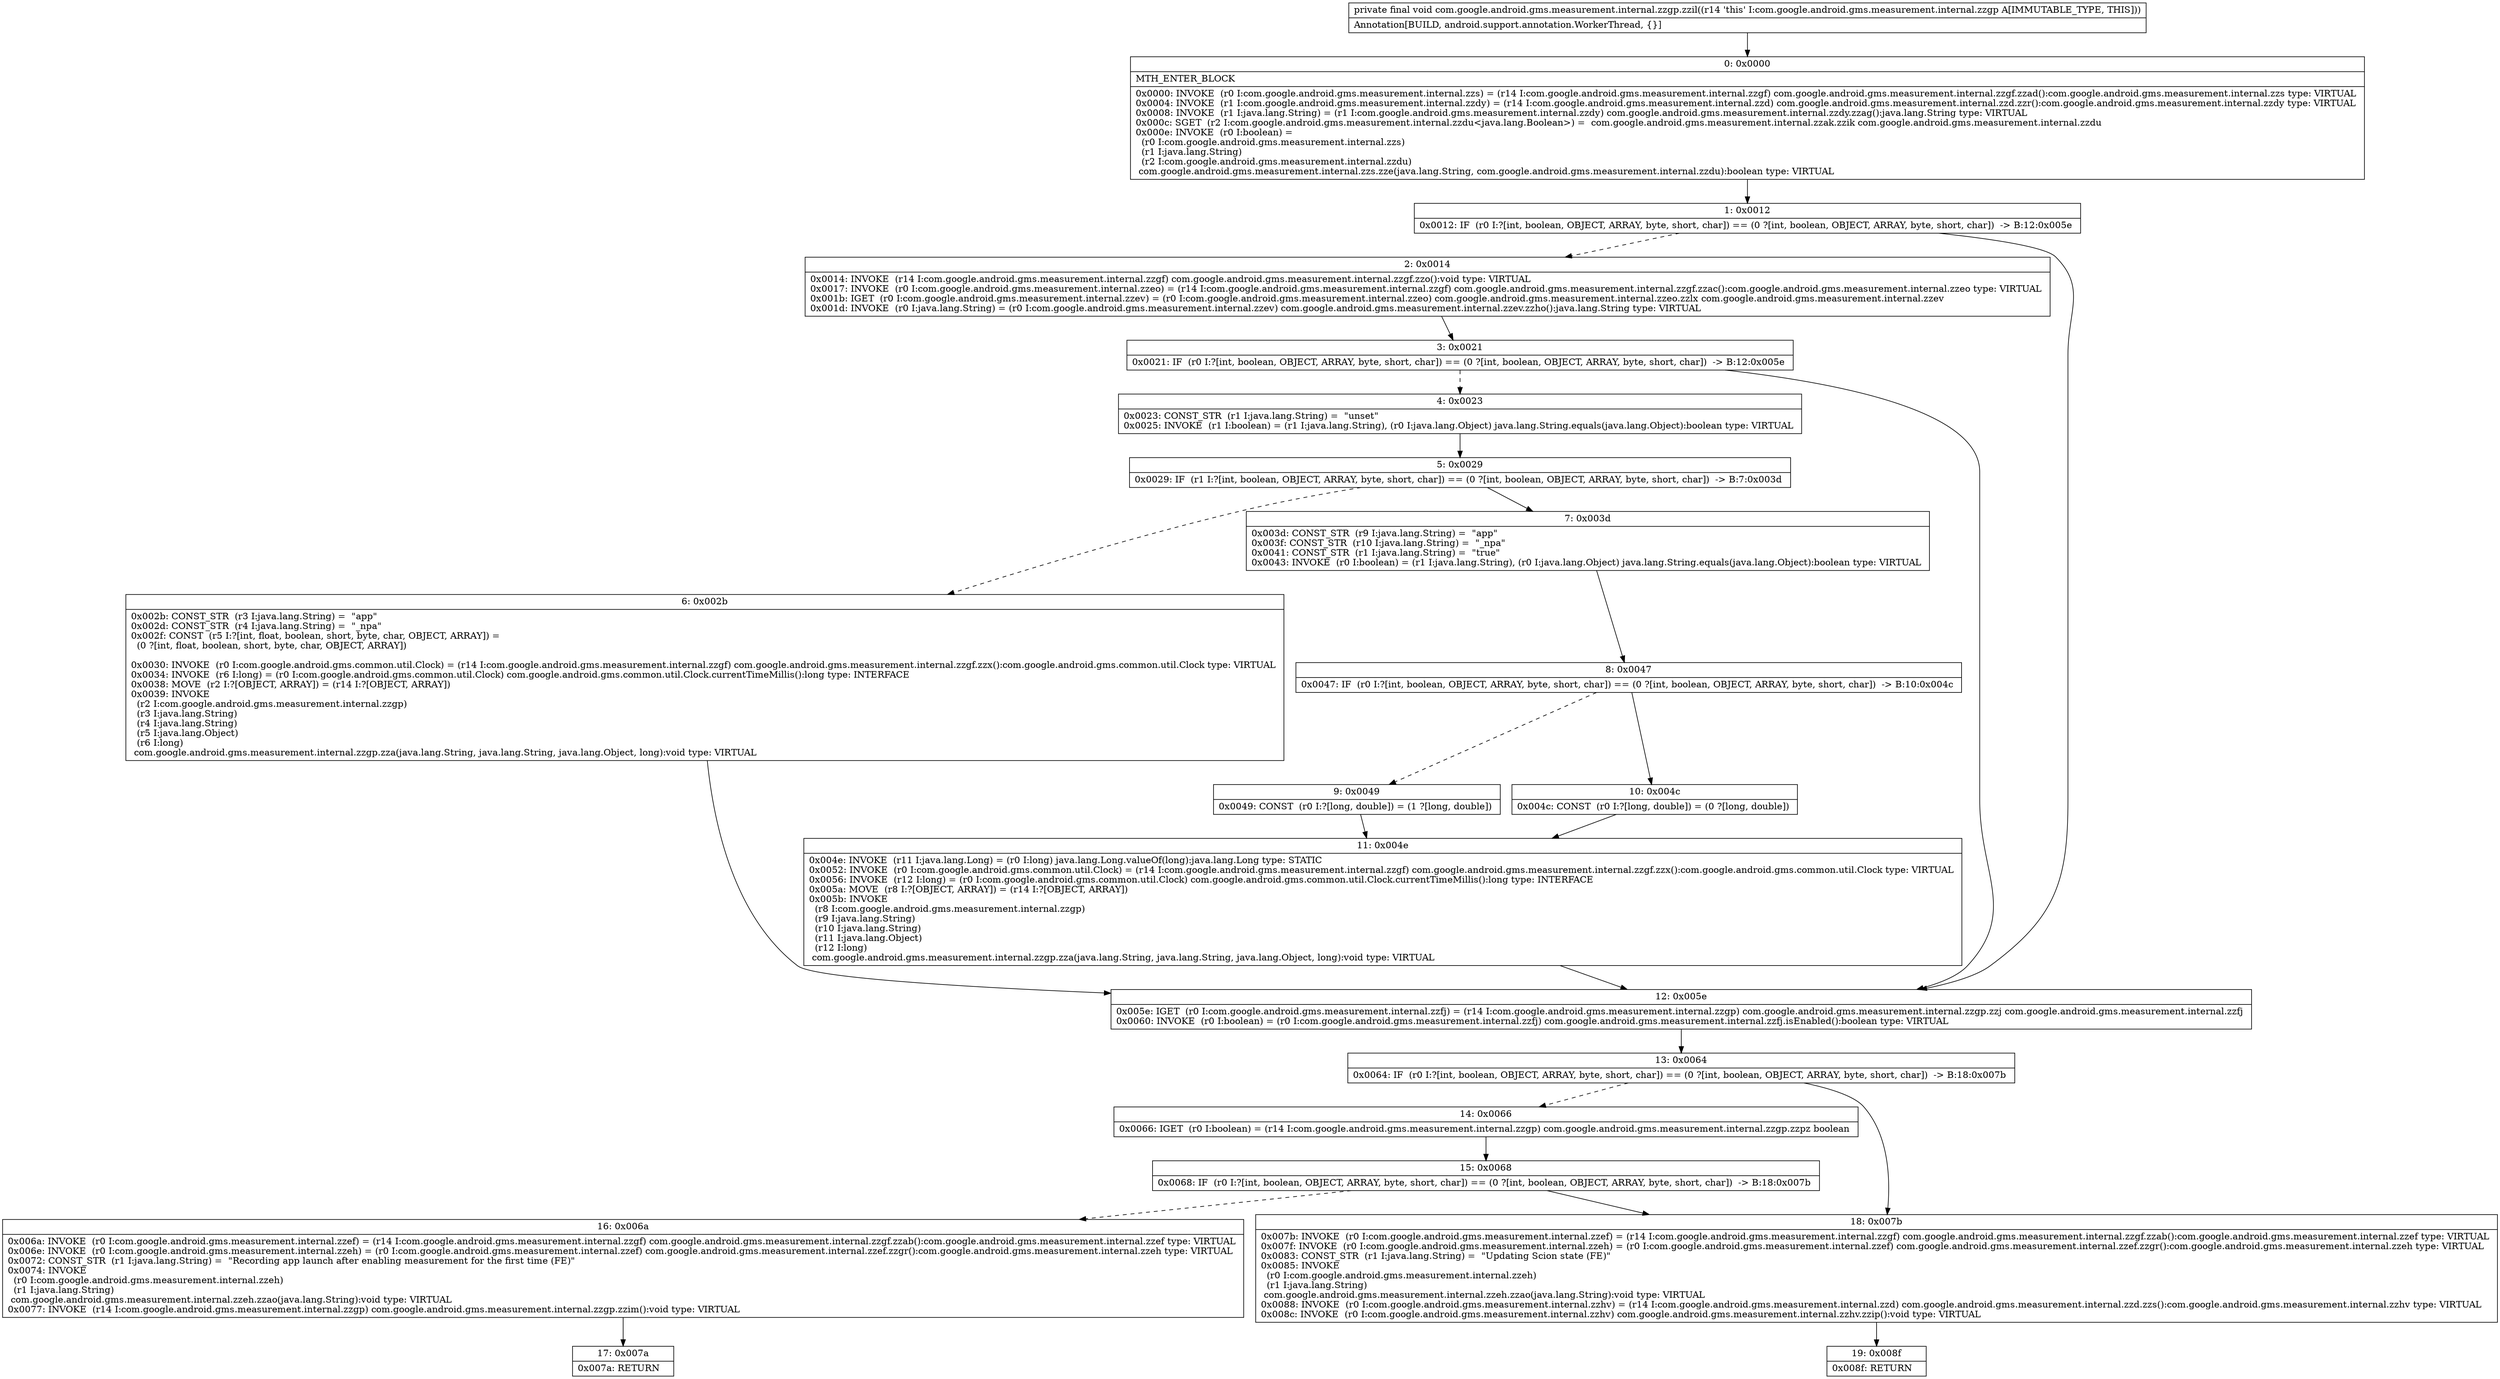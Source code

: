 digraph "CFG forcom.google.android.gms.measurement.internal.zzgp.zzil()V" {
Node_0 [shape=record,label="{0\:\ 0x0000|MTH_ENTER_BLOCK\l|0x0000: INVOKE  (r0 I:com.google.android.gms.measurement.internal.zzs) = (r14 I:com.google.android.gms.measurement.internal.zzgf) com.google.android.gms.measurement.internal.zzgf.zzad():com.google.android.gms.measurement.internal.zzs type: VIRTUAL \l0x0004: INVOKE  (r1 I:com.google.android.gms.measurement.internal.zzdy) = (r14 I:com.google.android.gms.measurement.internal.zzd) com.google.android.gms.measurement.internal.zzd.zzr():com.google.android.gms.measurement.internal.zzdy type: VIRTUAL \l0x0008: INVOKE  (r1 I:java.lang.String) = (r1 I:com.google.android.gms.measurement.internal.zzdy) com.google.android.gms.measurement.internal.zzdy.zzag():java.lang.String type: VIRTUAL \l0x000c: SGET  (r2 I:com.google.android.gms.measurement.internal.zzdu\<java.lang.Boolean\>) =  com.google.android.gms.measurement.internal.zzak.zzik com.google.android.gms.measurement.internal.zzdu \l0x000e: INVOKE  (r0 I:boolean) = \l  (r0 I:com.google.android.gms.measurement.internal.zzs)\l  (r1 I:java.lang.String)\l  (r2 I:com.google.android.gms.measurement.internal.zzdu)\l com.google.android.gms.measurement.internal.zzs.zze(java.lang.String, com.google.android.gms.measurement.internal.zzdu):boolean type: VIRTUAL \l}"];
Node_1 [shape=record,label="{1\:\ 0x0012|0x0012: IF  (r0 I:?[int, boolean, OBJECT, ARRAY, byte, short, char]) == (0 ?[int, boolean, OBJECT, ARRAY, byte, short, char])  \-\> B:12:0x005e \l}"];
Node_2 [shape=record,label="{2\:\ 0x0014|0x0014: INVOKE  (r14 I:com.google.android.gms.measurement.internal.zzgf) com.google.android.gms.measurement.internal.zzgf.zzo():void type: VIRTUAL \l0x0017: INVOKE  (r0 I:com.google.android.gms.measurement.internal.zzeo) = (r14 I:com.google.android.gms.measurement.internal.zzgf) com.google.android.gms.measurement.internal.zzgf.zzac():com.google.android.gms.measurement.internal.zzeo type: VIRTUAL \l0x001b: IGET  (r0 I:com.google.android.gms.measurement.internal.zzev) = (r0 I:com.google.android.gms.measurement.internal.zzeo) com.google.android.gms.measurement.internal.zzeo.zzlx com.google.android.gms.measurement.internal.zzev \l0x001d: INVOKE  (r0 I:java.lang.String) = (r0 I:com.google.android.gms.measurement.internal.zzev) com.google.android.gms.measurement.internal.zzev.zzho():java.lang.String type: VIRTUAL \l}"];
Node_3 [shape=record,label="{3\:\ 0x0021|0x0021: IF  (r0 I:?[int, boolean, OBJECT, ARRAY, byte, short, char]) == (0 ?[int, boolean, OBJECT, ARRAY, byte, short, char])  \-\> B:12:0x005e \l}"];
Node_4 [shape=record,label="{4\:\ 0x0023|0x0023: CONST_STR  (r1 I:java.lang.String) =  \"unset\" \l0x0025: INVOKE  (r1 I:boolean) = (r1 I:java.lang.String), (r0 I:java.lang.Object) java.lang.String.equals(java.lang.Object):boolean type: VIRTUAL \l}"];
Node_5 [shape=record,label="{5\:\ 0x0029|0x0029: IF  (r1 I:?[int, boolean, OBJECT, ARRAY, byte, short, char]) == (0 ?[int, boolean, OBJECT, ARRAY, byte, short, char])  \-\> B:7:0x003d \l}"];
Node_6 [shape=record,label="{6\:\ 0x002b|0x002b: CONST_STR  (r3 I:java.lang.String) =  \"app\" \l0x002d: CONST_STR  (r4 I:java.lang.String) =  \"_npa\" \l0x002f: CONST  (r5 I:?[int, float, boolean, short, byte, char, OBJECT, ARRAY]) = \l  (0 ?[int, float, boolean, short, byte, char, OBJECT, ARRAY])\l \l0x0030: INVOKE  (r0 I:com.google.android.gms.common.util.Clock) = (r14 I:com.google.android.gms.measurement.internal.zzgf) com.google.android.gms.measurement.internal.zzgf.zzx():com.google.android.gms.common.util.Clock type: VIRTUAL \l0x0034: INVOKE  (r6 I:long) = (r0 I:com.google.android.gms.common.util.Clock) com.google.android.gms.common.util.Clock.currentTimeMillis():long type: INTERFACE \l0x0038: MOVE  (r2 I:?[OBJECT, ARRAY]) = (r14 I:?[OBJECT, ARRAY]) \l0x0039: INVOKE  \l  (r2 I:com.google.android.gms.measurement.internal.zzgp)\l  (r3 I:java.lang.String)\l  (r4 I:java.lang.String)\l  (r5 I:java.lang.Object)\l  (r6 I:long)\l com.google.android.gms.measurement.internal.zzgp.zza(java.lang.String, java.lang.String, java.lang.Object, long):void type: VIRTUAL \l}"];
Node_7 [shape=record,label="{7\:\ 0x003d|0x003d: CONST_STR  (r9 I:java.lang.String) =  \"app\" \l0x003f: CONST_STR  (r10 I:java.lang.String) =  \"_npa\" \l0x0041: CONST_STR  (r1 I:java.lang.String) =  \"true\" \l0x0043: INVOKE  (r0 I:boolean) = (r1 I:java.lang.String), (r0 I:java.lang.Object) java.lang.String.equals(java.lang.Object):boolean type: VIRTUAL \l}"];
Node_8 [shape=record,label="{8\:\ 0x0047|0x0047: IF  (r0 I:?[int, boolean, OBJECT, ARRAY, byte, short, char]) == (0 ?[int, boolean, OBJECT, ARRAY, byte, short, char])  \-\> B:10:0x004c \l}"];
Node_9 [shape=record,label="{9\:\ 0x0049|0x0049: CONST  (r0 I:?[long, double]) = (1 ?[long, double]) \l}"];
Node_10 [shape=record,label="{10\:\ 0x004c|0x004c: CONST  (r0 I:?[long, double]) = (0 ?[long, double]) \l}"];
Node_11 [shape=record,label="{11\:\ 0x004e|0x004e: INVOKE  (r11 I:java.lang.Long) = (r0 I:long) java.lang.Long.valueOf(long):java.lang.Long type: STATIC \l0x0052: INVOKE  (r0 I:com.google.android.gms.common.util.Clock) = (r14 I:com.google.android.gms.measurement.internal.zzgf) com.google.android.gms.measurement.internal.zzgf.zzx():com.google.android.gms.common.util.Clock type: VIRTUAL \l0x0056: INVOKE  (r12 I:long) = (r0 I:com.google.android.gms.common.util.Clock) com.google.android.gms.common.util.Clock.currentTimeMillis():long type: INTERFACE \l0x005a: MOVE  (r8 I:?[OBJECT, ARRAY]) = (r14 I:?[OBJECT, ARRAY]) \l0x005b: INVOKE  \l  (r8 I:com.google.android.gms.measurement.internal.zzgp)\l  (r9 I:java.lang.String)\l  (r10 I:java.lang.String)\l  (r11 I:java.lang.Object)\l  (r12 I:long)\l com.google.android.gms.measurement.internal.zzgp.zza(java.lang.String, java.lang.String, java.lang.Object, long):void type: VIRTUAL \l}"];
Node_12 [shape=record,label="{12\:\ 0x005e|0x005e: IGET  (r0 I:com.google.android.gms.measurement.internal.zzfj) = (r14 I:com.google.android.gms.measurement.internal.zzgp) com.google.android.gms.measurement.internal.zzgp.zzj com.google.android.gms.measurement.internal.zzfj \l0x0060: INVOKE  (r0 I:boolean) = (r0 I:com.google.android.gms.measurement.internal.zzfj) com.google.android.gms.measurement.internal.zzfj.isEnabled():boolean type: VIRTUAL \l}"];
Node_13 [shape=record,label="{13\:\ 0x0064|0x0064: IF  (r0 I:?[int, boolean, OBJECT, ARRAY, byte, short, char]) == (0 ?[int, boolean, OBJECT, ARRAY, byte, short, char])  \-\> B:18:0x007b \l}"];
Node_14 [shape=record,label="{14\:\ 0x0066|0x0066: IGET  (r0 I:boolean) = (r14 I:com.google.android.gms.measurement.internal.zzgp) com.google.android.gms.measurement.internal.zzgp.zzpz boolean \l}"];
Node_15 [shape=record,label="{15\:\ 0x0068|0x0068: IF  (r0 I:?[int, boolean, OBJECT, ARRAY, byte, short, char]) == (0 ?[int, boolean, OBJECT, ARRAY, byte, short, char])  \-\> B:18:0x007b \l}"];
Node_16 [shape=record,label="{16\:\ 0x006a|0x006a: INVOKE  (r0 I:com.google.android.gms.measurement.internal.zzef) = (r14 I:com.google.android.gms.measurement.internal.zzgf) com.google.android.gms.measurement.internal.zzgf.zzab():com.google.android.gms.measurement.internal.zzef type: VIRTUAL \l0x006e: INVOKE  (r0 I:com.google.android.gms.measurement.internal.zzeh) = (r0 I:com.google.android.gms.measurement.internal.zzef) com.google.android.gms.measurement.internal.zzef.zzgr():com.google.android.gms.measurement.internal.zzeh type: VIRTUAL \l0x0072: CONST_STR  (r1 I:java.lang.String) =  \"Recording app launch after enabling measurement for the first time (FE)\" \l0x0074: INVOKE  \l  (r0 I:com.google.android.gms.measurement.internal.zzeh)\l  (r1 I:java.lang.String)\l com.google.android.gms.measurement.internal.zzeh.zzao(java.lang.String):void type: VIRTUAL \l0x0077: INVOKE  (r14 I:com.google.android.gms.measurement.internal.zzgp) com.google.android.gms.measurement.internal.zzgp.zzim():void type: VIRTUAL \l}"];
Node_17 [shape=record,label="{17\:\ 0x007a|0x007a: RETURN   \l}"];
Node_18 [shape=record,label="{18\:\ 0x007b|0x007b: INVOKE  (r0 I:com.google.android.gms.measurement.internal.zzef) = (r14 I:com.google.android.gms.measurement.internal.zzgf) com.google.android.gms.measurement.internal.zzgf.zzab():com.google.android.gms.measurement.internal.zzef type: VIRTUAL \l0x007f: INVOKE  (r0 I:com.google.android.gms.measurement.internal.zzeh) = (r0 I:com.google.android.gms.measurement.internal.zzef) com.google.android.gms.measurement.internal.zzef.zzgr():com.google.android.gms.measurement.internal.zzeh type: VIRTUAL \l0x0083: CONST_STR  (r1 I:java.lang.String) =  \"Updating Scion state (FE)\" \l0x0085: INVOKE  \l  (r0 I:com.google.android.gms.measurement.internal.zzeh)\l  (r1 I:java.lang.String)\l com.google.android.gms.measurement.internal.zzeh.zzao(java.lang.String):void type: VIRTUAL \l0x0088: INVOKE  (r0 I:com.google.android.gms.measurement.internal.zzhv) = (r14 I:com.google.android.gms.measurement.internal.zzd) com.google.android.gms.measurement.internal.zzd.zzs():com.google.android.gms.measurement.internal.zzhv type: VIRTUAL \l0x008c: INVOKE  (r0 I:com.google.android.gms.measurement.internal.zzhv) com.google.android.gms.measurement.internal.zzhv.zzip():void type: VIRTUAL \l}"];
Node_19 [shape=record,label="{19\:\ 0x008f|0x008f: RETURN   \l}"];
MethodNode[shape=record,label="{private final void com.google.android.gms.measurement.internal.zzgp.zzil((r14 'this' I:com.google.android.gms.measurement.internal.zzgp A[IMMUTABLE_TYPE, THIS]))  | Annotation[BUILD, android.support.annotation.WorkerThread, \{\}]\l}"];
MethodNode -> Node_0;
Node_0 -> Node_1;
Node_1 -> Node_2[style=dashed];
Node_1 -> Node_12;
Node_2 -> Node_3;
Node_3 -> Node_4[style=dashed];
Node_3 -> Node_12;
Node_4 -> Node_5;
Node_5 -> Node_6[style=dashed];
Node_5 -> Node_7;
Node_6 -> Node_12;
Node_7 -> Node_8;
Node_8 -> Node_9[style=dashed];
Node_8 -> Node_10;
Node_9 -> Node_11;
Node_10 -> Node_11;
Node_11 -> Node_12;
Node_12 -> Node_13;
Node_13 -> Node_14[style=dashed];
Node_13 -> Node_18;
Node_14 -> Node_15;
Node_15 -> Node_16[style=dashed];
Node_15 -> Node_18;
Node_16 -> Node_17;
Node_18 -> Node_19;
}


